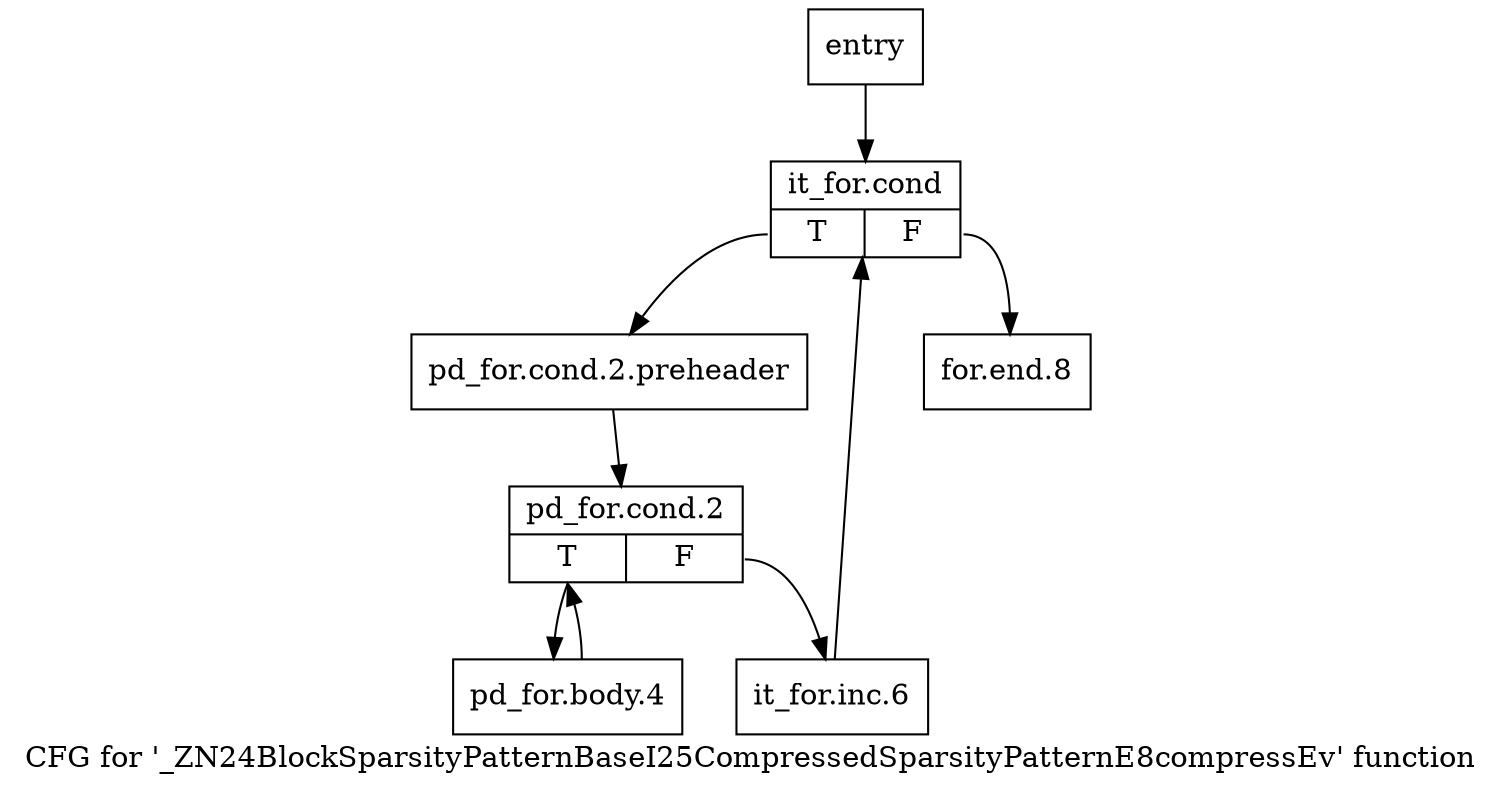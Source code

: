 digraph "CFG for '_ZN24BlockSparsityPatternBaseI25CompressedSparsityPatternE8compressEv' function" {
	label="CFG for '_ZN24BlockSparsityPatternBaseI25CompressedSparsityPatternE8compressEv' function";

	Node0x2c04220 [shape=record,label="{entry}"];
	Node0x2c04220 -> Node0x2c04270;
	Node0x2c04270 [shape=record,label="{it_for.cond|{<s0>T|<s1>F}}"];
	Node0x2c04270:s0 -> Node0x2c042c0;
	Node0x2c04270:s1 -> Node0x2c04400;
	Node0x2c042c0 [shape=record,label="{pd_for.cond.2.preheader}"];
	Node0x2c042c0 -> Node0x2c04310;
	Node0x2c04310 [shape=record,label="{pd_for.cond.2|{<s0>T|<s1>F}}"];
	Node0x2c04310:s0 -> Node0x2c04360;
	Node0x2c04310:s1 -> Node0x2c043b0;
	Node0x2c04360 [shape=record,label="{pd_for.body.4}"];
	Node0x2c04360 -> Node0x2c04310;
	Node0x2c043b0 [shape=record,label="{it_for.inc.6}"];
	Node0x2c043b0 -> Node0x2c04270;
	Node0x2c04400 [shape=record,label="{for.end.8}"];
}
